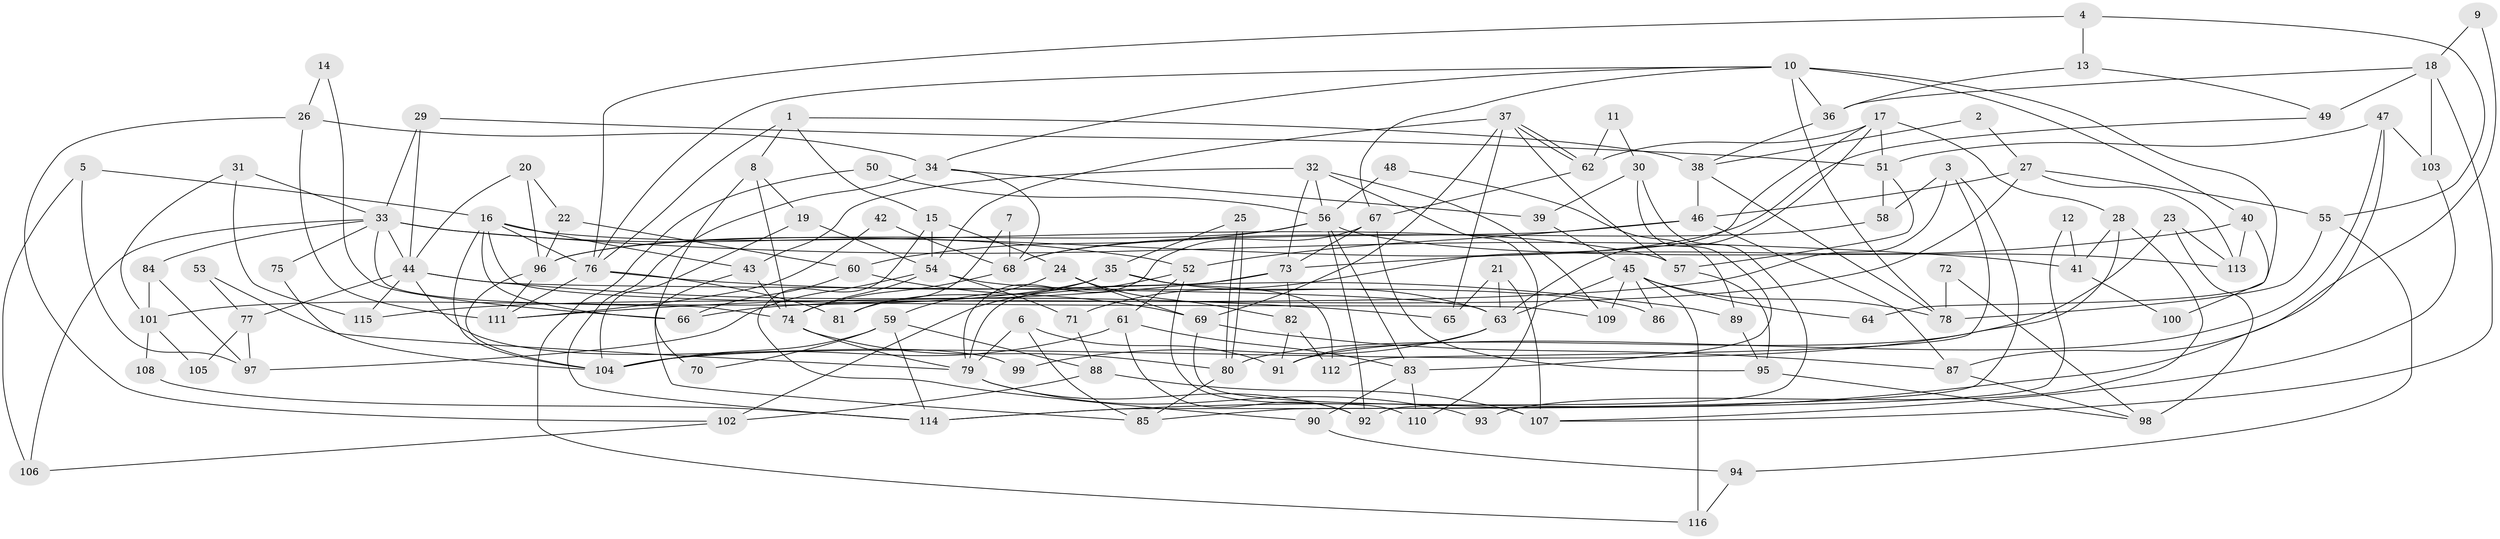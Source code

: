 // coarse degree distribution, {2: 0.14705882352941177, 3: 0.058823529411764705, 4: 0.17647058823529413, 7: 0.17647058823529413, 5: 0.14705882352941177, 13: 0.029411764705882353, 9: 0.029411764705882353, 6: 0.08823529411764706, 12: 0.029411764705882353, 8: 0.08823529411764706, 11: 0.029411764705882353}
// Generated by graph-tools (version 1.1) at 2025/53/03/04/25 21:53:41]
// undirected, 116 vertices, 232 edges
graph export_dot {
graph [start="1"]
  node [color=gray90,style=filled];
  1;
  2;
  3;
  4;
  5;
  6;
  7;
  8;
  9;
  10;
  11;
  12;
  13;
  14;
  15;
  16;
  17;
  18;
  19;
  20;
  21;
  22;
  23;
  24;
  25;
  26;
  27;
  28;
  29;
  30;
  31;
  32;
  33;
  34;
  35;
  36;
  37;
  38;
  39;
  40;
  41;
  42;
  43;
  44;
  45;
  46;
  47;
  48;
  49;
  50;
  51;
  52;
  53;
  54;
  55;
  56;
  57;
  58;
  59;
  60;
  61;
  62;
  63;
  64;
  65;
  66;
  67;
  68;
  69;
  70;
  71;
  72;
  73;
  74;
  75;
  76;
  77;
  78;
  79;
  80;
  81;
  82;
  83;
  84;
  85;
  86;
  87;
  88;
  89;
  90;
  91;
  92;
  93;
  94;
  95;
  96;
  97;
  98;
  99;
  100;
  101;
  102;
  103;
  104;
  105;
  106;
  107;
  108;
  109;
  110;
  111;
  112;
  113;
  114;
  115;
  116;
  1 -- 76;
  1 -- 15;
  1 -- 8;
  1 -- 38;
  2 -- 38;
  2 -- 27;
  3 -- 58;
  3 -- 114;
  3 -- 112;
  3 -- 115;
  4 -- 76;
  4 -- 55;
  4 -- 13;
  5 -- 16;
  5 -- 97;
  5 -- 106;
  6 -- 85;
  6 -- 79;
  6 -- 91;
  7 -- 81;
  7 -- 68;
  8 -- 19;
  8 -- 70;
  8 -- 74;
  9 -- 87;
  9 -- 18;
  10 -- 78;
  10 -- 40;
  10 -- 34;
  10 -- 36;
  10 -- 64;
  10 -- 67;
  10 -- 76;
  11 -- 30;
  11 -- 62;
  12 -- 85;
  12 -- 41;
  13 -- 49;
  13 -- 36;
  14 -- 66;
  14 -- 26;
  15 -- 54;
  15 -- 24;
  15 -- 90;
  16 -- 76;
  16 -- 109;
  16 -- 43;
  16 -- 57;
  16 -- 66;
  16 -- 104;
  17 -- 62;
  17 -- 51;
  17 -- 28;
  17 -- 63;
  17 -- 71;
  18 -- 107;
  18 -- 36;
  18 -- 49;
  18 -- 103;
  19 -- 54;
  19 -- 104;
  20 -- 96;
  20 -- 44;
  20 -- 22;
  21 -- 63;
  21 -- 107;
  21 -- 65;
  22 -- 60;
  22 -- 96;
  23 -- 98;
  23 -- 104;
  23 -- 113;
  24 -- 59;
  24 -- 82;
  24 -- 69;
  25 -- 80;
  25 -- 80;
  25 -- 35;
  26 -- 102;
  26 -- 34;
  26 -- 111;
  27 -- 66;
  27 -- 46;
  27 -- 55;
  27 -- 113;
  28 -- 80;
  28 -- 41;
  28 -- 93;
  29 -- 33;
  29 -- 51;
  29 -- 44;
  30 -- 92;
  30 -- 83;
  30 -- 39;
  31 -- 115;
  31 -- 33;
  31 -- 101;
  32 -- 56;
  32 -- 43;
  32 -- 73;
  32 -- 109;
  32 -- 110;
  33 -- 44;
  33 -- 74;
  33 -- 41;
  33 -- 52;
  33 -- 75;
  33 -- 84;
  33 -- 106;
  34 -- 68;
  34 -- 39;
  34 -- 114;
  35 -- 112;
  35 -- 63;
  35 -- 81;
  35 -- 101;
  36 -- 38;
  37 -- 62;
  37 -- 62;
  37 -- 54;
  37 -- 57;
  37 -- 65;
  37 -- 69;
  38 -- 46;
  38 -- 78;
  39 -- 45;
  40 -- 73;
  40 -- 113;
  40 -- 100;
  41 -- 100;
  42 -- 111;
  42 -- 68;
  43 -- 74;
  43 -- 85;
  44 -- 65;
  44 -- 63;
  44 -- 77;
  44 -- 99;
  44 -- 115;
  45 -- 63;
  45 -- 64;
  45 -- 78;
  45 -- 86;
  45 -- 109;
  45 -- 116;
  46 -- 52;
  46 -- 68;
  46 -- 87;
  47 -- 114;
  47 -- 91;
  47 -- 51;
  47 -- 103;
  48 -- 56;
  48 -- 89;
  49 -- 96;
  50 -- 116;
  50 -- 56;
  51 -- 57;
  51 -- 58;
  52 -- 110;
  52 -- 61;
  52 -- 102;
  53 -- 79;
  53 -- 77;
  54 -- 74;
  54 -- 71;
  54 -- 86;
  54 -- 97;
  55 -- 78;
  55 -- 94;
  56 -- 113;
  56 -- 96;
  56 -- 60;
  56 -- 83;
  56 -- 92;
  57 -- 95;
  58 -- 68;
  59 -- 88;
  59 -- 104;
  59 -- 70;
  59 -- 114;
  60 -- 69;
  60 -- 66;
  61 -- 104;
  61 -- 83;
  61 -- 92;
  62 -- 67;
  63 -- 91;
  63 -- 99;
  67 -- 79;
  67 -- 73;
  67 -- 95;
  68 -- 74;
  69 -- 87;
  69 -- 107;
  71 -- 88;
  72 -- 78;
  72 -- 98;
  73 -- 79;
  73 -- 82;
  73 -- 111;
  74 -- 79;
  74 -- 80;
  75 -- 104;
  76 -- 111;
  76 -- 81;
  76 -- 89;
  77 -- 97;
  77 -- 105;
  79 -- 92;
  79 -- 93;
  80 -- 85;
  82 -- 91;
  82 -- 112;
  83 -- 90;
  83 -- 110;
  84 -- 101;
  84 -- 97;
  87 -- 98;
  88 -- 107;
  88 -- 102;
  89 -- 95;
  90 -- 94;
  94 -- 116;
  95 -- 98;
  96 -- 111;
  96 -- 104;
  101 -- 105;
  101 -- 108;
  102 -- 106;
  103 -- 107;
  108 -- 114;
}
